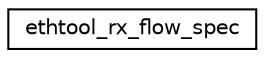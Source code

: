 digraph G
{
  edge [fontname="Helvetica",fontsize="10",labelfontname="Helvetica",labelfontsize="10"];
  node [fontname="Helvetica",fontsize="10",shape=record];
  rankdir="LR";
  Node1 [label="ethtool_rx_flow_spec",height=0.2,width=0.4,color="black", fillcolor="white", style="filled",URL="$structethtool__rx__flow__spec.html"];
}

